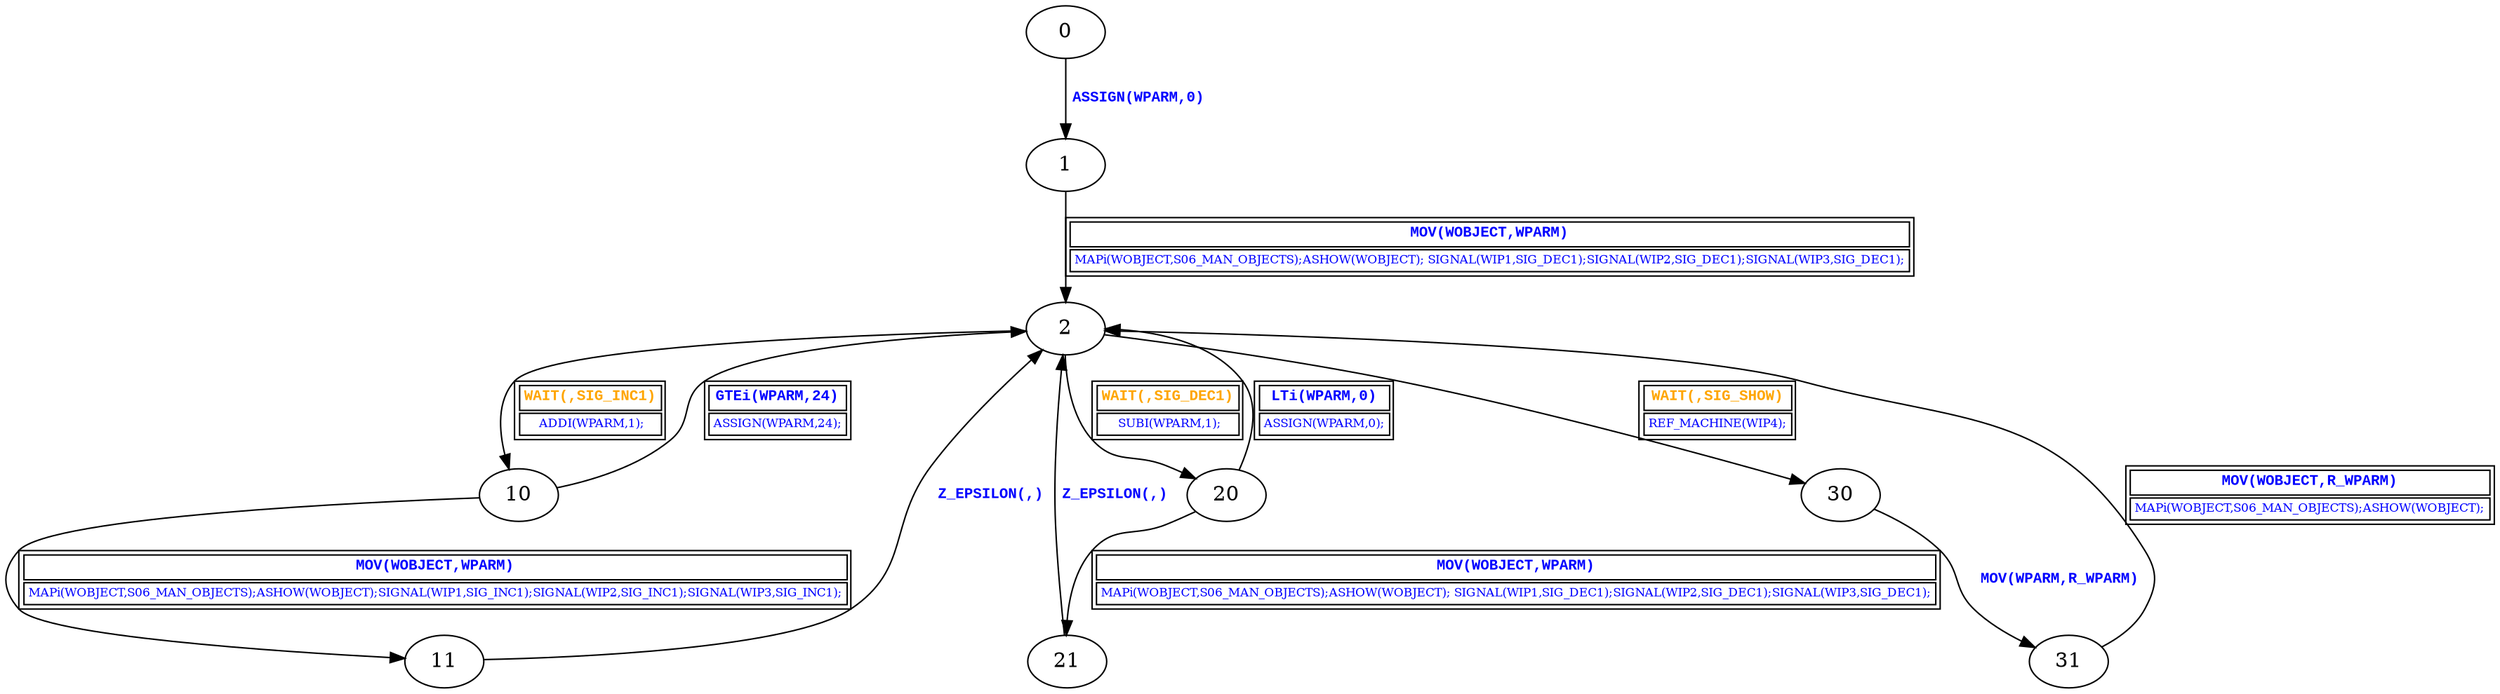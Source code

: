 digraph {
 node [shape=oval];
"0" -> "1"[fontcolor=blue, label=< <table border="0"><tr><td><font face="Courier New" point-size="10"><b>ASSIGN(WPARM,0)<br align="left"/></b></font></td></tr>
</table>>];
"1" -> "2"[fontcolor=blue, label=< <table border="1"><tr><td><font face="Courier New" point-size="10"><b>MOV(WOBJECT,WPARM)<br align="left"/></b></font></td></tr>
<tr><td><font point-size="8" color ="blue">MAPi(WOBJECT,S06_MAN_OBJECTS);ASHOW(WOBJECT); SIGNAL(WIP1,SIG_DEC1);SIGNAL(WIP2,SIG_DEC1);SIGNAL(WIP3,SIG_DEC1);<br align="left"/></font></td></tr></table>>];
"10" -> "2"[fontcolor=blue, label=< <table border="1"><tr><td><font face="Courier New" point-size="10"><b>GTEi(WPARM,24)<br align="left"/></b></font></td></tr>
<tr><td><font point-size="8" color ="blue">ASSIGN(WPARM,24);<br align="left"/></font></td></tr></table>>];
"10" -> "11"[fontcolor=blue, label=< <table border="1"><tr><td><font face="Courier New" point-size="10"><b>MOV(WOBJECT,WPARM)<br align="left"/></b></font></td></tr>
<tr><td><font point-size="8" color ="blue">MAPi(WOBJECT,S06_MAN_OBJECTS);ASHOW(WOBJECT);SIGNAL(WIP1,SIG_INC1);SIGNAL(WIP2,SIG_INC1);SIGNAL(WIP3,SIG_INC1);<br align="left"/></font></td></tr></table>>];
"11" -> "2"[fontcolor=blue, label=< <table border="0"><tr><td><font face="Courier New" point-size="10"><b>Z_EPSILON(,)<br align="left"/></b></font></td></tr>
</table>>];
"2" -> "10"[fontcolor=orange, label=< <table border="1"><tr><td><font face="Courier New" point-size="10"><b>WAIT(,SIG_INC1)<br align="left"/></b></font></td></tr>
<tr><td><font point-size="8" color ="blue"> ADDI(WPARM,1);<br align="left"/></font></td></tr></table>>];
"2" -> "20"[fontcolor=orange, label=< <table border="1"><tr><td><font face="Courier New" point-size="10"><b>WAIT(,SIG_DEC1)<br align="left"/></b></font></td></tr>
<tr><td><font point-size="8" color ="blue"> SUBI(WPARM,1);<br align="left"/></font></td></tr></table>>];
"2" -> "30"[fontcolor=orange, label=< <table border="1"><tr><td><font face="Courier New" point-size="10"><b>WAIT(,SIG_SHOW)<br align="left"/></b></font></td></tr>
<tr><td><font point-size="8" color ="blue">REF_MACHINE(WIP4);<br align="left"/></font></td></tr></table>>];
"20" -> "2"[fontcolor=blue, label=< <table border="1"><tr><td><font face="Courier New" point-size="10"><b>LTi(WPARM,0)<br align="left"/></b></font></td></tr>
<tr><td><font point-size="8" color ="blue">ASSIGN(WPARM,0);<br align="left"/></font></td></tr></table>>];
"20" -> "21"[fontcolor=blue, label=< <table border="1"><tr><td><font face="Courier New" point-size="10"><b>MOV(WOBJECT,WPARM)<br align="left"/></b></font></td></tr>
<tr><td><font point-size="8" color ="blue">MAPi(WOBJECT,S06_MAN_OBJECTS);ASHOW(WOBJECT); SIGNAL(WIP1,SIG_DEC1);SIGNAL(WIP2,SIG_DEC1);SIGNAL(WIP3,SIG_DEC1);<br align="left"/></font></td></tr></table>>];
"21" -> "2"[fontcolor=blue, label=< <table border="0"><tr><td><font face="Courier New" point-size="10"><b>Z_EPSILON(,)<br align="left"/></b></font></td></tr>
</table>>];
"30" -> "31"[fontcolor=blue, label=< <table border="0"><tr><td><font face="Courier New" point-size="10"><b>MOV(WPARM,R_WPARM)<br align="left"/></b></font></td></tr>
</table>>];
"31" -> "2"[fontcolor=blue, label=< <table border="1"><tr><td><font face="Courier New" point-size="10"><b>MOV(WOBJECT,R_WPARM)<br align="left"/></b></font></td></tr>
<tr><td><font point-size="8" color ="blue">MAPi(WOBJECT,S06_MAN_OBJECTS);ASHOW(WOBJECT);<br align="left"/></font></td></tr></table>>];
}
